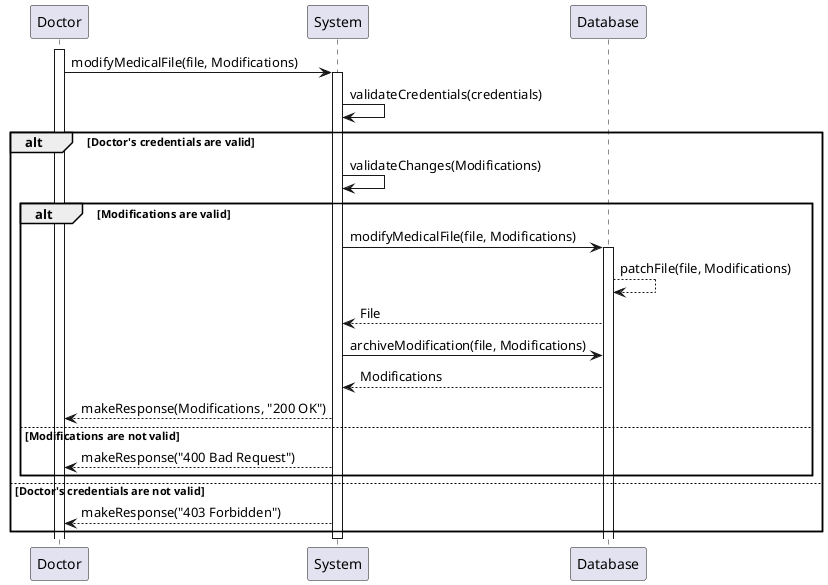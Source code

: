 @startuml

participant "Doctor" as Doctor
participant "System" as System
participant "Database" as Database

activate Doctor
Doctor -> System: modifyMedicalFile(file, Modifications)
activate System
System -> System: validateCredentials(credentials)
alt Doctor's credentials are valid
    System -> System: validateChanges(Modifications)
    alt Modifications are valid
        System -> Database: modifyMedicalFile(file, Modifications)
        activate Database
        Database --> Database: patchFile(file, Modifications)
        Database --> System: File
        System -> Database: archiveModification(file, Modifications)
        Database --> System: Modifications
        System --> Doctor: makeResponse(Modifications, "200 OK")
    else Modifications are not valid
        System --> Doctor: makeResponse("400 Bad Request")
    end
else Doctor's credentials are not valid
    System --> Doctor: makeResponse("403 Forbidden")
end
deactivate System

@enduml
